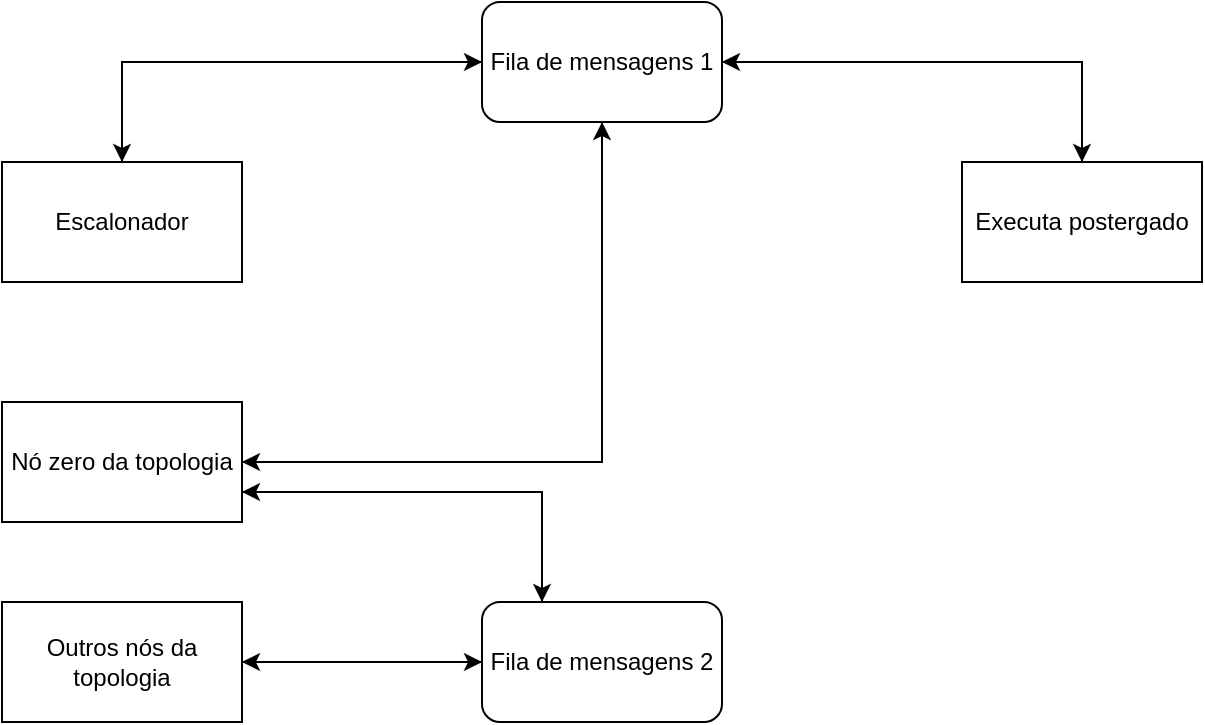 <mxfile version="10.7.3" type="device"><diagram id="rVm2XJTwEn_h0gv7vlIZ" name="Página-1"><mxGraphModel dx="1569" dy="779" grid="1" gridSize="10" guides="1" tooltips="1" connect="1" arrows="1" fold="1" page="1" pageScale="1" pageWidth="827" pageHeight="1169" math="0" shadow="0"><root><mxCell id="0"/><mxCell id="1" parent="0"/><mxCell id="Vb5fBmDXARjxsL8-ujrZ-77" style="edgeStyle=orthogonalEdgeStyle;rounded=0;orthogonalLoop=1;jettySize=auto;html=1;exitX=0.5;exitY=0;exitDx=0;exitDy=0;entryX=0;entryY=0.5;entryDx=0;entryDy=0;" edge="1" parent="1" source="Vb5fBmDXARjxsL8-ujrZ-74" target="Vb5fBmDXARjxsL8-ujrZ-75"><mxGeometry relative="1" as="geometry"/></mxCell><mxCell id="Vb5fBmDXARjxsL8-ujrZ-74" value="Escalonador" style="rounded=0;whiteSpace=wrap;html=1;" vertex="1" parent="1"><mxGeometry x="80" y="140" width="120" height="60" as="geometry"/></mxCell><mxCell id="Vb5fBmDXARjxsL8-ujrZ-80" style="edgeStyle=orthogonalEdgeStyle;rounded=0;orthogonalLoop=1;jettySize=auto;html=1;exitX=0;exitY=0.5;exitDx=0;exitDy=0;entryX=0.5;entryY=0;entryDx=0;entryDy=0;" edge="1" parent="1" source="Vb5fBmDXARjxsL8-ujrZ-75" target="Vb5fBmDXARjxsL8-ujrZ-74"><mxGeometry relative="1" as="geometry"/></mxCell><mxCell id="Vb5fBmDXARjxsL8-ujrZ-81" style="edgeStyle=orthogonalEdgeStyle;rounded=0;orthogonalLoop=1;jettySize=auto;html=1;exitX=1;exitY=0.5;exitDx=0;exitDy=0;entryX=0.5;entryY=0;entryDx=0;entryDy=0;" edge="1" parent="1" source="Vb5fBmDXARjxsL8-ujrZ-75" target="Vb5fBmDXARjxsL8-ujrZ-76"><mxGeometry relative="1" as="geometry"/></mxCell><mxCell id="Vb5fBmDXARjxsL8-ujrZ-83" style="edgeStyle=orthogonalEdgeStyle;rounded=0;orthogonalLoop=1;jettySize=auto;html=1;exitX=0.5;exitY=1;exitDx=0;exitDy=0;entryX=1;entryY=0.5;entryDx=0;entryDy=0;" edge="1" parent="1" source="Vb5fBmDXARjxsL8-ujrZ-75" target="Vb5fBmDXARjxsL8-ujrZ-82"><mxGeometry relative="1" as="geometry"/></mxCell><mxCell id="Vb5fBmDXARjxsL8-ujrZ-75" value="Fila de mensagens 1" style="rounded=1;whiteSpace=wrap;html=1;" vertex="1" parent="1"><mxGeometry x="320" y="60" width="120" height="60" as="geometry"/></mxCell><mxCell id="Vb5fBmDXARjxsL8-ujrZ-78" style="edgeStyle=orthogonalEdgeStyle;rounded=0;orthogonalLoop=1;jettySize=auto;html=1;exitX=0.5;exitY=0;exitDx=0;exitDy=0;entryX=1;entryY=0.5;entryDx=0;entryDy=0;" edge="1" parent="1" source="Vb5fBmDXARjxsL8-ujrZ-76" target="Vb5fBmDXARjxsL8-ujrZ-75"><mxGeometry relative="1" as="geometry"/></mxCell><mxCell id="Vb5fBmDXARjxsL8-ujrZ-76" value="Executa postergado" style="rounded=0;whiteSpace=wrap;html=1;" vertex="1" parent="1"><mxGeometry x="560" y="140" width="120" height="60" as="geometry"/></mxCell><mxCell id="Vb5fBmDXARjxsL8-ujrZ-84" style="edgeStyle=orthogonalEdgeStyle;rounded=0;orthogonalLoop=1;jettySize=auto;html=1;exitX=1;exitY=0.5;exitDx=0;exitDy=0;entryX=0.5;entryY=1;entryDx=0;entryDy=0;" edge="1" parent="1" source="Vb5fBmDXARjxsL8-ujrZ-82" target="Vb5fBmDXARjxsL8-ujrZ-75"><mxGeometry relative="1" as="geometry"/></mxCell><mxCell id="Vb5fBmDXARjxsL8-ujrZ-91" style="edgeStyle=orthogonalEdgeStyle;rounded=0;orthogonalLoop=1;jettySize=auto;html=1;exitX=1;exitY=0.75;exitDx=0;exitDy=0;entryX=0.25;entryY=0;entryDx=0;entryDy=0;" edge="1" parent="1" source="Vb5fBmDXARjxsL8-ujrZ-82" target="Vb5fBmDXARjxsL8-ujrZ-88"><mxGeometry relative="1" as="geometry"/></mxCell><mxCell id="Vb5fBmDXARjxsL8-ujrZ-82" value="Nó zero da topologia" style="rounded=0;whiteSpace=wrap;html=1;" vertex="1" parent="1"><mxGeometry x="80" y="260" width="120" height="60" as="geometry"/></mxCell><mxCell id="Vb5fBmDXARjxsL8-ujrZ-89" style="edgeStyle=orthogonalEdgeStyle;rounded=0;orthogonalLoop=1;jettySize=auto;html=1;exitX=1;exitY=0.5;exitDx=0;exitDy=0;entryX=0;entryY=0.5;entryDx=0;entryDy=0;" edge="1" parent="1" source="Vb5fBmDXARjxsL8-ujrZ-87" target="Vb5fBmDXARjxsL8-ujrZ-88"><mxGeometry relative="1" as="geometry"/></mxCell><mxCell id="Vb5fBmDXARjxsL8-ujrZ-87" value="Outros nós da topologia" style="rounded=0;whiteSpace=wrap;html=1;" vertex="1" parent="1"><mxGeometry x="80" y="360" width="120" height="60" as="geometry"/></mxCell><mxCell id="Vb5fBmDXARjxsL8-ujrZ-90" style="edgeStyle=orthogonalEdgeStyle;rounded=0;orthogonalLoop=1;jettySize=auto;html=1;exitX=0;exitY=0.5;exitDx=0;exitDy=0;entryX=1;entryY=0.5;entryDx=0;entryDy=0;" edge="1" parent="1" source="Vb5fBmDXARjxsL8-ujrZ-88" target="Vb5fBmDXARjxsL8-ujrZ-87"><mxGeometry relative="1" as="geometry"/></mxCell><mxCell id="Vb5fBmDXARjxsL8-ujrZ-92" style="edgeStyle=orthogonalEdgeStyle;rounded=0;orthogonalLoop=1;jettySize=auto;html=1;exitX=0.25;exitY=0;exitDx=0;exitDy=0;entryX=1;entryY=0.75;entryDx=0;entryDy=0;" edge="1" parent="1" source="Vb5fBmDXARjxsL8-ujrZ-88" target="Vb5fBmDXARjxsL8-ujrZ-82"><mxGeometry relative="1" as="geometry"/></mxCell><mxCell id="Vb5fBmDXARjxsL8-ujrZ-88" value="Fila de mensagens 2" style="rounded=1;whiteSpace=wrap;html=1;" vertex="1" parent="1"><mxGeometry x="320" y="360" width="120" height="60" as="geometry"/></mxCell></root></mxGraphModel></diagram></mxfile>